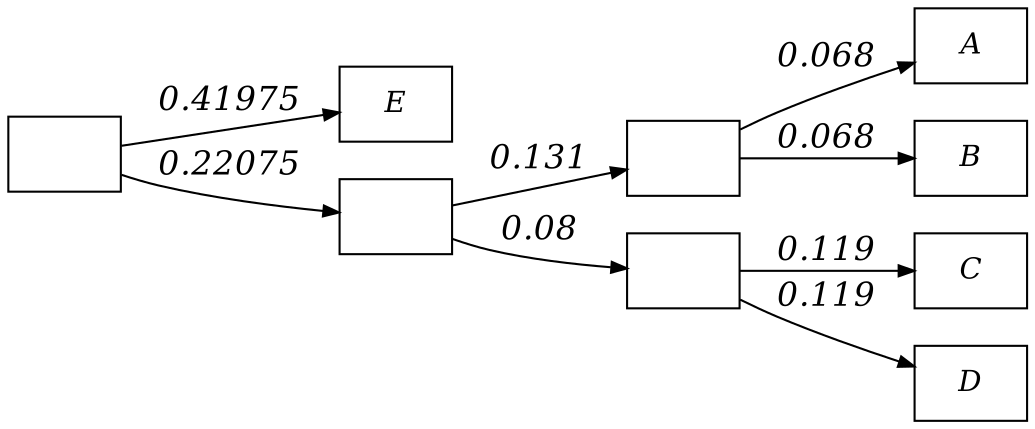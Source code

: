 digraph G {

/* Graph Attributes */
graph [rankdir = LR];

/* Node Attributes */
node [shape = rectangle, fillcolor = white, style = filled, fontname = "Times-Italic"];

/* Edge Attributes */
edge [fontname = "Times-Italic", arrowsize = 0.75, fontsize = 16];

/* Nodes */
0 [label = "A"];
1 [label = "B"];
2 [label = "C"];
3 [label = "D"];
4 [label = "E"];
5 [label = ""];
6 [label = ""];
7 [label = ""];
8 [label = ""];

/* Edges */
5 -> 1 [label = "0.068"];
5 -> 0 [label = "0.068"];
6 -> 3 [label = "0.119"];
6 -> 2 [label = "0.119"];
7 -> 6 [label = "0.08"];
7 -> 5 [label = "0.131"];
8 -> 4 [label = "0.41975"];
8 -> 7 [label = "0.22075"];

}
